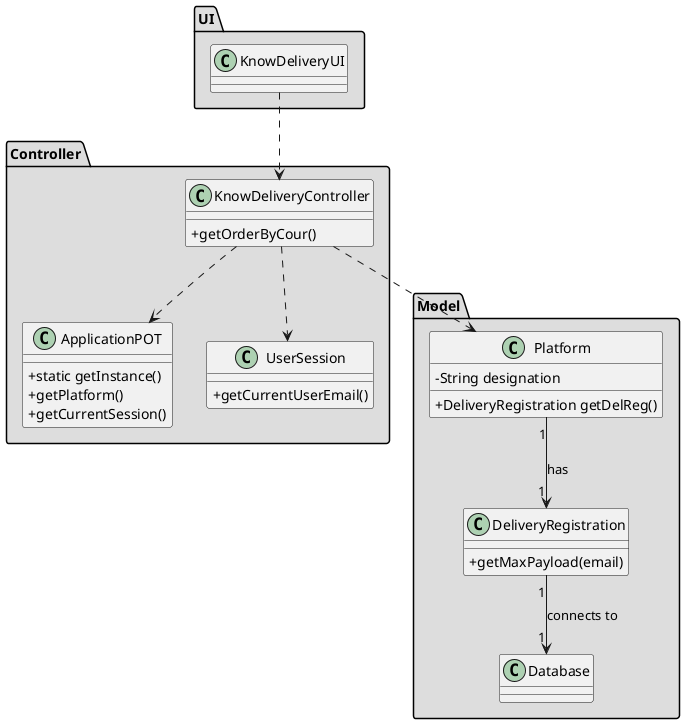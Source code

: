 @startuml
skinparam classAttributeIconSize 0

package "Controller" #DDDDDD {
class ApplicationPOT
{
  +static getInstance()
  +getPlatform()
  +getCurrentSession()
}

class UserSession
{
  +getCurrentUserEmail()
}
class KnowDeliveryController{
+getOrderByCour()
}
}
package "UI" #DDDDDD {
class KnowDeliveryUI{

}
}
package "Model" #DDDDDD {
class Platform {
  -String designation
  +DeliveryRegistration getDelReg()
}

class DeliveryRegistration{
+getMaxPayload(email)
}
class Database{
}
}

KnowDeliveryUI ..> KnowDeliveryController
KnowDeliveryController ..> Platform
KnowDeliveryController ..> ApplicationPOT
KnowDeliveryController ..> UserSession
Platform "1" --> "1" DeliveryRegistration : has
DeliveryRegistration "1" --> "1" Database : connects to

@enduml